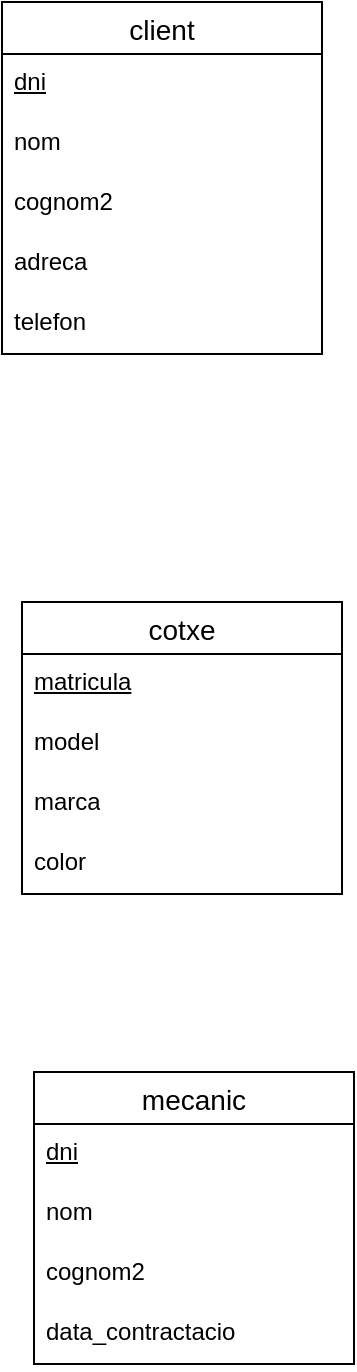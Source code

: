 <mxfile version="24.7.17">
  <diagram name="Pàgina-1" id="AOktTAZfwnB_Tgp5qAch">
    <mxGraphModel dx="681" dy="788" grid="1" gridSize="10" guides="1" tooltips="1" connect="1" arrows="1" fold="1" page="1" pageScale="1" pageWidth="827" pageHeight="1169" math="0" shadow="0">
      <root>
        <mxCell id="0" />
        <mxCell id="1" parent="0" />
        <mxCell id="l0ARwbCJCmMyC_EEWA2k-1" value="client" style="swimlane;fontStyle=0;childLayout=stackLayout;horizontal=1;startSize=26;horizontalStack=0;resizeParent=1;resizeParentMax=0;resizeLast=0;collapsible=1;marginBottom=0;align=center;fontSize=14;" vertex="1" parent="1">
          <mxGeometry x="334" y="50" width="160" height="176" as="geometry" />
        </mxCell>
        <mxCell id="l0ARwbCJCmMyC_EEWA2k-2" value="&lt;u&gt;dni&lt;/u&gt;" style="text;strokeColor=none;fillColor=none;spacingLeft=4;spacingRight=4;overflow=hidden;rotatable=0;points=[[0,0.5],[1,0.5]];portConstraint=eastwest;fontSize=12;whiteSpace=wrap;html=1;" vertex="1" parent="l0ARwbCJCmMyC_EEWA2k-1">
          <mxGeometry y="26" width="160" height="30" as="geometry" />
        </mxCell>
        <mxCell id="l0ARwbCJCmMyC_EEWA2k-3" value="nom" style="text;strokeColor=none;fillColor=none;spacingLeft=4;spacingRight=4;overflow=hidden;rotatable=0;points=[[0,0.5],[1,0.5]];portConstraint=eastwest;fontSize=12;whiteSpace=wrap;html=1;" vertex="1" parent="l0ARwbCJCmMyC_EEWA2k-1">
          <mxGeometry y="56" width="160" height="30" as="geometry" />
        </mxCell>
        <mxCell id="l0ARwbCJCmMyC_EEWA2k-4" value="cognom2" style="text;strokeColor=none;fillColor=none;spacingLeft=4;spacingRight=4;overflow=hidden;rotatable=0;points=[[0,0.5],[1,0.5]];portConstraint=eastwest;fontSize=12;whiteSpace=wrap;html=1;" vertex="1" parent="l0ARwbCJCmMyC_EEWA2k-1">
          <mxGeometry y="86" width="160" height="30" as="geometry" />
        </mxCell>
        <mxCell id="l0ARwbCJCmMyC_EEWA2k-5" value="adreca" style="text;strokeColor=none;fillColor=none;spacingLeft=4;spacingRight=4;overflow=hidden;rotatable=0;points=[[0,0.5],[1,0.5]];portConstraint=eastwest;fontSize=12;whiteSpace=wrap;html=1;" vertex="1" parent="l0ARwbCJCmMyC_EEWA2k-1">
          <mxGeometry y="116" width="160" height="30" as="geometry" />
        </mxCell>
        <mxCell id="l0ARwbCJCmMyC_EEWA2k-6" value="telefon" style="text;strokeColor=none;fillColor=none;spacingLeft=4;spacingRight=4;overflow=hidden;rotatable=0;points=[[0,0.5],[1,0.5]];portConstraint=eastwest;fontSize=12;whiteSpace=wrap;html=1;" vertex="1" parent="l0ARwbCJCmMyC_EEWA2k-1">
          <mxGeometry y="146" width="160" height="30" as="geometry" />
        </mxCell>
        <mxCell id="l0ARwbCJCmMyC_EEWA2k-7" value="cotxe" style="swimlane;fontStyle=0;childLayout=stackLayout;horizontal=1;startSize=26;horizontalStack=0;resizeParent=1;resizeParentMax=0;resizeLast=0;collapsible=1;marginBottom=0;align=center;fontSize=14;" vertex="1" parent="1">
          <mxGeometry x="344" y="350" width="160" height="146" as="geometry" />
        </mxCell>
        <mxCell id="l0ARwbCJCmMyC_EEWA2k-8" value="&lt;u&gt;matricula&lt;/u&gt;" style="text;strokeColor=none;fillColor=none;spacingLeft=4;spacingRight=4;overflow=hidden;rotatable=0;points=[[0,0.5],[1,0.5]];portConstraint=eastwest;fontSize=12;whiteSpace=wrap;html=1;" vertex="1" parent="l0ARwbCJCmMyC_EEWA2k-7">
          <mxGeometry y="26" width="160" height="30" as="geometry" />
        </mxCell>
        <mxCell id="l0ARwbCJCmMyC_EEWA2k-9" value="model" style="text;strokeColor=none;fillColor=none;spacingLeft=4;spacingRight=4;overflow=hidden;rotatable=0;points=[[0,0.5],[1,0.5]];portConstraint=eastwest;fontSize=12;whiteSpace=wrap;html=1;" vertex="1" parent="l0ARwbCJCmMyC_EEWA2k-7">
          <mxGeometry y="56" width="160" height="30" as="geometry" />
        </mxCell>
        <mxCell id="l0ARwbCJCmMyC_EEWA2k-10" value="marca" style="text;strokeColor=none;fillColor=none;spacingLeft=4;spacingRight=4;overflow=hidden;rotatable=0;points=[[0,0.5],[1,0.5]];portConstraint=eastwest;fontSize=12;whiteSpace=wrap;html=1;" vertex="1" parent="l0ARwbCJCmMyC_EEWA2k-7">
          <mxGeometry y="86" width="160" height="30" as="geometry" />
        </mxCell>
        <mxCell id="l0ARwbCJCmMyC_EEWA2k-11" value="color" style="text;strokeColor=none;fillColor=none;spacingLeft=4;spacingRight=4;overflow=hidden;rotatable=0;points=[[0,0.5],[1,0.5]];portConstraint=eastwest;fontSize=12;whiteSpace=wrap;html=1;" vertex="1" parent="l0ARwbCJCmMyC_EEWA2k-7">
          <mxGeometry y="116" width="160" height="30" as="geometry" />
        </mxCell>
        <mxCell id="l0ARwbCJCmMyC_EEWA2k-13" value="mecanic" style="swimlane;fontStyle=0;childLayout=stackLayout;horizontal=1;startSize=26;horizontalStack=0;resizeParent=1;resizeParentMax=0;resizeLast=0;collapsible=1;marginBottom=0;align=center;fontSize=14;" vertex="1" parent="1">
          <mxGeometry x="350" y="585" width="160" height="146" as="geometry" />
        </mxCell>
        <mxCell id="l0ARwbCJCmMyC_EEWA2k-14" value="&lt;u&gt;dni&lt;/u&gt;" style="text;strokeColor=none;fillColor=none;spacingLeft=4;spacingRight=4;overflow=hidden;rotatable=0;points=[[0,0.5],[1,0.5]];portConstraint=eastwest;fontSize=12;whiteSpace=wrap;html=1;" vertex="1" parent="l0ARwbCJCmMyC_EEWA2k-13">
          <mxGeometry y="26" width="160" height="30" as="geometry" />
        </mxCell>
        <mxCell id="l0ARwbCJCmMyC_EEWA2k-15" value="nom" style="text;strokeColor=none;fillColor=none;spacingLeft=4;spacingRight=4;overflow=hidden;rotatable=0;points=[[0,0.5],[1,0.5]];portConstraint=eastwest;fontSize=12;whiteSpace=wrap;html=1;" vertex="1" parent="l0ARwbCJCmMyC_EEWA2k-13">
          <mxGeometry y="56" width="160" height="30" as="geometry" />
        </mxCell>
        <mxCell id="l0ARwbCJCmMyC_EEWA2k-16" value="cognom2" style="text;strokeColor=none;fillColor=none;spacingLeft=4;spacingRight=4;overflow=hidden;rotatable=0;points=[[0,0.5],[1,0.5]];portConstraint=eastwest;fontSize=12;whiteSpace=wrap;html=1;" vertex="1" parent="l0ARwbCJCmMyC_EEWA2k-13">
          <mxGeometry y="86" width="160" height="30" as="geometry" />
        </mxCell>
        <mxCell id="l0ARwbCJCmMyC_EEWA2k-17" value="data_contractacio" style="text;strokeColor=none;fillColor=none;spacingLeft=4;spacingRight=4;overflow=hidden;rotatable=0;points=[[0,0.5],[1,0.5]];portConstraint=eastwest;fontSize=12;whiteSpace=wrap;html=1;" vertex="1" parent="l0ARwbCJCmMyC_EEWA2k-13">
          <mxGeometry y="116" width="160" height="30" as="geometry" />
        </mxCell>
      </root>
    </mxGraphModel>
  </diagram>
</mxfile>
